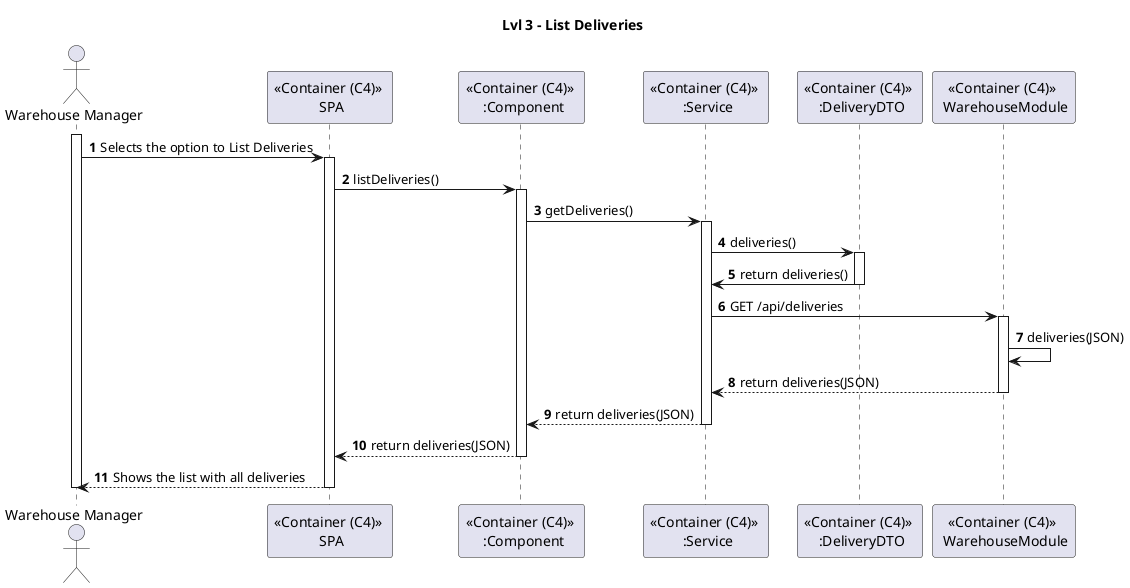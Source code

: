 @startuml US

title Lvl 3 - List Deliveries

autonumber

actor "Warehouse Manager" as WM
participant "<< Container (C4) >> \n SPA" as S
participant "<< Container (C4) >> \n :Component" as C
participant "<< Container (C4) >> \n :Service" as SV
participant "<< Container (C4) >> \n :DeliveryDTO" as DTO
participant "<< Container (C4) >> \n WarehouseModule" as WMD



activate WM
WM -> S : Selects the option to List Deliveries

activate S
S -> C : listDeliveries()
activate C

C -> SV : getDeliveries()
activate SV

SV -> DTO : deliveries()
activate DTO

DTO -> SV : return deliveries()
deactivate DTO

SV -> WMD : GET /api/deliveries
activate WMD

WMD -> WMD : deliveries(JSON)

WMD --> SV : return deliveries(JSON)
deactivate WMD

SV --> C : return deliveries(JSON)
deactivate SV

C --> S : return deliveries(JSON)
deactivate C
S --> WM : Shows the list with all deliveries
deactivate S

deactivate WM

@enduml